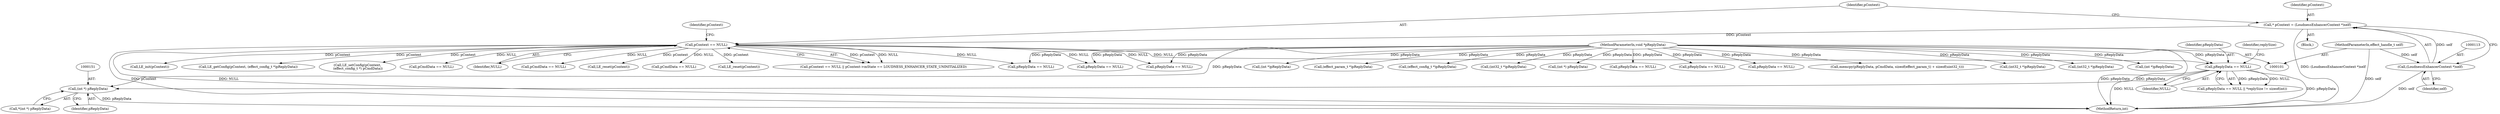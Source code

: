 digraph "0_Android_aeea52da00d210587fb3ed895de3d5f2e0264c88_3@pointer" {
"1000150" [label="(Call,(int *) pReplyData)"];
"1000136" [label="(Call,pReplyData == NULL)"];
"1000107" [label="(MethodParameterIn,void *pReplyData)"];
"1000118" [label="(Call,pContext == NULL)"];
"1000110" [label="(Call,* pContext = (LoudnessEnhancerContext *)self)"];
"1000112" [label="(Call,(LoudnessEnhancerContext *)self)"];
"1000102" [label="(MethodParameterIn,effect_handle_t self)"];
"1000424" [label="(Call,pCmdData == NULL)"];
"1000514" [label="(Call,LE_reset(pContext))"];
"1000141" [label="(Identifier,replySize)"];
"1000117" [label="(Call,pContext == NULL || pContext->mState == LOUDNESS_ENHANCER_STATE_UNINITIALIZED)"];
"1000138" [label="(Identifier,NULL)"];
"1000119" [label="(Identifier,pContext)"];
"1000110" [label="(Call,* pContext = (LoudnessEnhancerContext *)self)"];
"1000153" [label="(Call,LE_init(pContext))"];
"1000168" [label="(Call,pReplyData == NULL)"];
"1000108" [label="(Block,)"];
"1000539" [label="(MethodReturn,int)"];
"1000123" [label="(Identifier,pContext)"];
"1000118" [label="(Call,pContext == NULL)"];
"1000136" [label="(Call,pReplyData == NULL)"];
"1000312" [label="(Call,pReplyData == NULL)"];
"1000332" [label="(Call,memcpy(pReplyData, pCmdData, sizeof(effect_param_t) + sizeof(uint32_t)))"];
"1000135" [label="(Call,pReplyData == NULL || *replySize != sizeof(int))"];
"1000520" [label="(Call,(int32_t *)pReplyData)"];
"1000258" [label="(Call,pReplyData == NULL)"];
"1000150" [label="(Call,(int *) pReplyData)"];
"1000206" [label="(Call,LE_getConfig(pContext, (effect_config_t *)pReplyData))"];
"1000219" [label="(Call,pReplyData == NULL)"];
"1000111" [label="(Identifier,pContext)"];
"1000185" [label="(Call,LE_setConfig(pContext,\n (effect_config_t *) pCmdData))"];
"1000112" [label="(Call,(LoudnessEnhancerContext *)self)"];
"1000107" [label="(MethodParameterIn,void *pReplyData)"];
"1000149" [label="(Call,*(int *) pReplyData)"];
"1000298" [label="(Call,pCmdData == NULL)"];
"1000152" [label="(Identifier,pReplyData)"];
"1000102" [label="(MethodParameterIn,effect_handle_t self)"];
"1000120" [label="(Identifier,NULL)"];
"1000137" [label="(Identifier,pReplyData)"];
"1000114" [label="(Identifier,self)"];
"1000482" [label="(Call,(int32_t *)pReplyData)"];
"1000289" [label="(Call,(int *)pReplyData)"];
"1000159" [label="(Call,pCmdData == NULL)"];
"1000250" [label="(Call,(int *)pReplyData)"];
"1000343" [label="(Call,(effect_param_t *)pReplyData)"];
"1000208" [label="(Call,(effect_config_t *)pReplyData)"];
"1000455" [label="(Call,(int32_t *)pReplyData)"];
"1000182" [label="(Call,(int *) pReplyData)"];
"1000194" [label="(Call,pReplyData == NULL)"];
"1000213" [label="(Call,LE_reset(pContext))"];
"1000441" [label="(Call,pReplyData == NULL)"];
"1000150" -> "1000149"  [label="AST: "];
"1000150" -> "1000152"  [label="CFG: "];
"1000151" -> "1000150"  [label="AST: "];
"1000152" -> "1000150"  [label="AST: "];
"1000149" -> "1000150"  [label="CFG: "];
"1000150" -> "1000539"  [label="DDG: pReplyData"];
"1000136" -> "1000150"  [label="DDG: pReplyData"];
"1000107" -> "1000150"  [label="DDG: pReplyData"];
"1000136" -> "1000135"  [label="AST: "];
"1000136" -> "1000138"  [label="CFG: "];
"1000137" -> "1000136"  [label="AST: "];
"1000138" -> "1000136"  [label="AST: "];
"1000141" -> "1000136"  [label="CFG: "];
"1000135" -> "1000136"  [label="CFG: "];
"1000136" -> "1000539"  [label="DDG: NULL"];
"1000136" -> "1000539"  [label="DDG: pReplyData"];
"1000136" -> "1000135"  [label="DDG: pReplyData"];
"1000136" -> "1000135"  [label="DDG: NULL"];
"1000107" -> "1000136"  [label="DDG: pReplyData"];
"1000118" -> "1000136"  [label="DDG: NULL"];
"1000107" -> "1000101"  [label="AST: "];
"1000107" -> "1000539"  [label="DDG: pReplyData"];
"1000107" -> "1000168"  [label="DDG: pReplyData"];
"1000107" -> "1000182"  [label="DDG: pReplyData"];
"1000107" -> "1000194"  [label="DDG: pReplyData"];
"1000107" -> "1000208"  [label="DDG: pReplyData"];
"1000107" -> "1000219"  [label="DDG: pReplyData"];
"1000107" -> "1000250"  [label="DDG: pReplyData"];
"1000107" -> "1000258"  [label="DDG: pReplyData"];
"1000107" -> "1000289"  [label="DDG: pReplyData"];
"1000107" -> "1000312"  [label="DDG: pReplyData"];
"1000107" -> "1000332"  [label="DDG: pReplyData"];
"1000107" -> "1000343"  [label="DDG: pReplyData"];
"1000107" -> "1000441"  [label="DDG: pReplyData"];
"1000107" -> "1000455"  [label="DDG: pReplyData"];
"1000107" -> "1000482"  [label="DDG: pReplyData"];
"1000107" -> "1000520"  [label="DDG: pReplyData"];
"1000118" -> "1000117"  [label="AST: "];
"1000118" -> "1000120"  [label="CFG: "];
"1000119" -> "1000118"  [label="AST: "];
"1000120" -> "1000118"  [label="AST: "];
"1000123" -> "1000118"  [label="CFG: "];
"1000117" -> "1000118"  [label="CFG: "];
"1000118" -> "1000539"  [label="DDG: NULL"];
"1000118" -> "1000539"  [label="DDG: pContext"];
"1000118" -> "1000117"  [label="DDG: pContext"];
"1000118" -> "1000117"  [label="DDG: NULL"];
"1000110" -> "1000118"  [label="DDG: pContext"];
"1000118" -> "1000153"  [label="DDG: pContext"];
"1000118" -> "1000159"  [label="DDG: NULL"];
"1000118" -> "1000185"  [label="DDG: pContext"];
"1000118" -> "1000194"  [label="DDG: NULL"];
"1000118" -> "1000206"  [label="DDG: pContext"];
"1000118" -> "1000213"  [label="DDG: pContext"];
"1000118" -> "1000219"  [label="DDG: NULL"];
"1000118" -> "1000258"  [label="DDG: NULL"];
"1000118" -> "1000298"  [label="DDG: NULL"];
"1000118" -> "1000424"  [label="DDG: NULL"];
"1000118" -> "1000514"  [label="DDG: pContext"];
"1000110" -> "1000108"  [label="AST: "];
"1000110" -> "1000112"  [label="CFG: "];
"1000111" -> "1000110"  [label="AST: "];
"1000112" -> "1000110"  [label="AST: "];
"1000119" -> "1000110"  [label="CFG: "];
"1000110" -> "1000539"  [label="DDG: (LoudnessEnhancerContext *)self"];
"1000112" -> "1000110"  [label="DDG: self"];
"1000112" -> "1000114"  [label="CFG: "];
"1000113" -> "1000112"  [label="AST: "];
"1000114" -> "1000112"  [label="AST: "];
"1000112" -> "1000539"  [label="DDG: self"];
"1000102" -> "1000112"  [label="DDG: self"];
"1000102" -> "1000101"  [label="AST: "];
"1000102" -> "1000539"  [label="DDG: self"];
}
